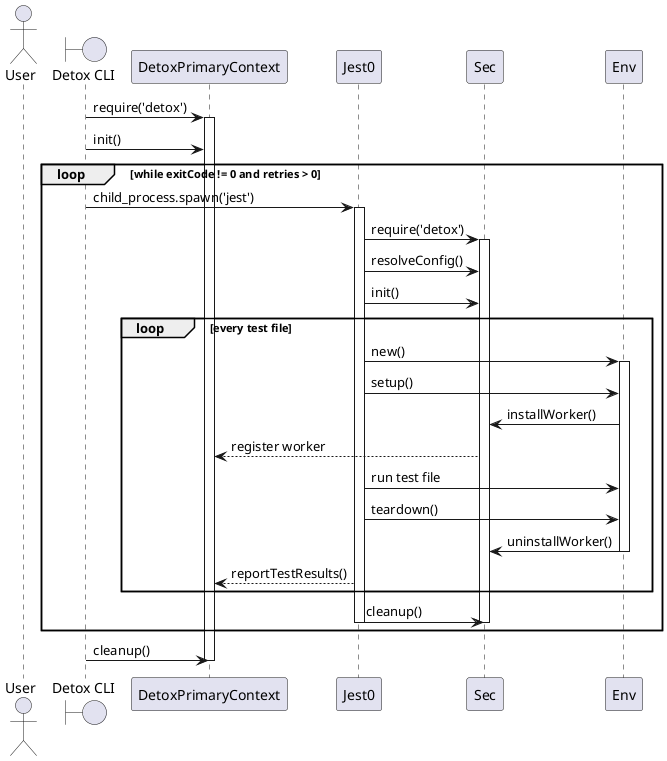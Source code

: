 @startuml

actor User
boundary "Detox CLI" as CLI
participant "DetoxPrimaryContext" as Pri
CLI -> Pri: require('detox')
activate Pri
CLI -> Pri: init()
loop while exitCode != 0 and retries > 0
  CLI -> Jest0: child_process.spawn('jest')
  activate Jest0
  Jest0 -> Sec: require('detox')
  activate Sec
  Jest0 -> Sec: resolveConfig()
  Jest0 -> Sec: init()
  loop every test file
    Jest0 -> Env: new()
    activate Env
    Jest0 -> Env: setup()
    Env -> Sec: installWorker()
    Sec --> Pri: register worker
    Jest0 -> Env: run test file
    Jest0 -> Env: teardown()
    Env -> Sec: uninstallWorker()
    deactivate Env
    Jest0 --> Pri: reportTestResults()
  end loop
  Jest0 -> Sec: cleanup()
  deactivate Sec
  deactivate Jest0
end loop
CLI -> Pri: cleanup()
deactivate Pri
deactivate CLI

@enduml

